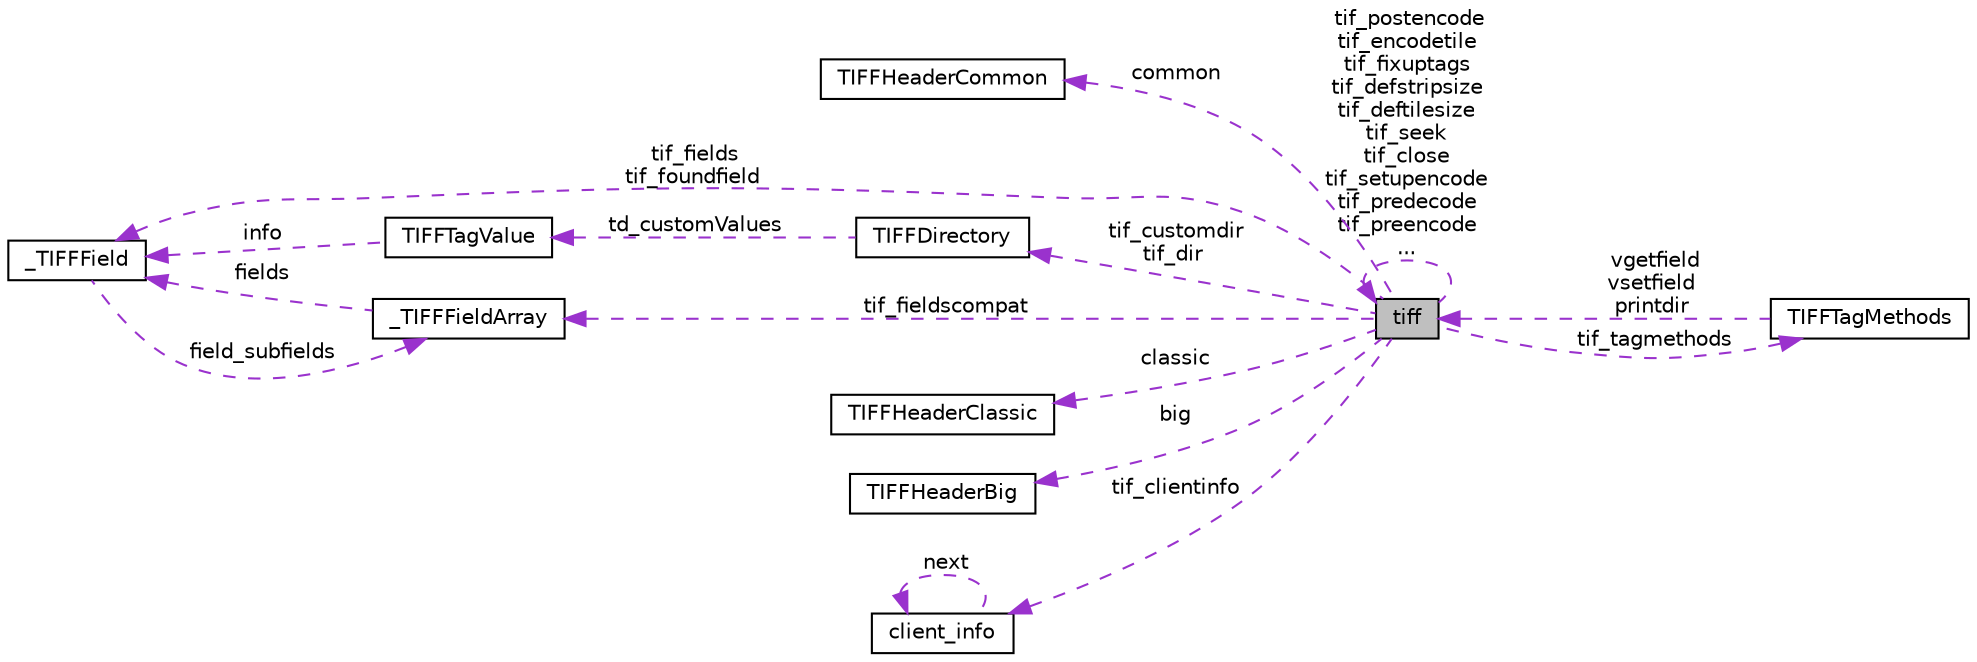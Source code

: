digraph "tiff"
{
  edge [fontname="Helvetica",fontsize="10",labelfontname="Helvetica",labelfontsize="10"];
  node [fontname="Helvetica",fontsize="10",shape=record];
  rankdir="LR";
  Node1 [label="tiff",height=0.2,width=0.4,color="black", fillcolor="grey75", style="filled", fontcolor="black"];
  Node2 -> Node1 [dir="back",color="darkorchid3",fontsize="10",style="dashed",label=" common" ,fontname="Helvetica"];
  Node2 [label="TIFFHeaderCommon",height=0.2,width=0.4,color="black", fillcolor="white", style="filled",URL="$struct_t_i_f_f_header_common.html"];
  Node3 -> Node1 [dir="back",color="darkorchid3",fontsize="10",style="dashed",label=" tif_customdir\ntif_dir" ,fontname="Helvetica"];
  Node3 [label="TIFFDirectory",height=0.2,width=0.4,color="black", fillcolor="white", style="filled",URL="$struct_t_i_f_f_directory.html"];
  Node4 -> Node3 [dir="back",color="darkorchid3",fontsize="10",style="dashed",label=" td_customValues" ,fontname="Helvetica"];
  Node4 [label="TIFFTagValue",height=0.2,width=0.4,color="black", fillcolor="white", style="filled",URL="$struct_t_i_f_f_tag_value.html"];
  Node5 -> Node4 [dir="back",color="darkorchid3",fontsize="10",style="dashed",label=" info" ,fontname="Helvetica"];
  Node5 [label="_TIFFField",height=0.2,width=0.4,color="black", fillcolor="white", style="filled",URL="$struct___t_i_f_f_field.html"];
  Node6 -> Node5 [dir="back",color="darkorchid3",fontsize="10",style="dashed",label=" field_subfields" ,fontname="Helvetica"];
  Node6 [label="_TIFFFieldArray",height=0.2,width=0.4,color="black", fillcolor="white", style="filled",URL="$struct___t_i_f_f_field_array.html"];
  Node5 -> Node6 [dir="back",color="darkorchid3",fontsize="10",style="dashed",label=" fields" ,fontname="Helvetica"];
  Node7 -> Node1 [dir="back",color="darkorchid3",fontsize="10",style="dashed",label=" classic" ,fontname="Helvetica"];
  Node7 [label="TIFFHeaderClassic",height=0.2,width=0.4,color="black", fillcolor="white", style="filled",URL="$struct_t_i_f_f_header_classic.html"];
  Node1 -> Node1 [dir="back",color="darkorchid3",fontsize="10",style="dashed",label=" tif_postencode\ntif_encodetile\ntif_fixuptags\ntif_defstripsize\ntif_deftilesize\ntif_seek\ntif_close\ntif_setupencode\ntif_predecode\ntif_preencode\n..." ,fontname="Helvetica"];
  Node5 -> Node1 [dir="back",color="darkorchid3",fontsize="10",style="dashed",label=" tif_fields\ntif_foundfield" ,fontname="Helvetica"];
  Node6 -> Node1 [dir="back",color="darkorchid3",fontsize="10",style="dashed",label=" tif_fieldscompat" ,fontname="Helvetica"];
  Node8 -> Node1 [dir="back",color="darkorchid3",fontsize="10",style="dashed",label=" big" ,fontname="Helvetica"];
  Node8 [label="TIFFHeaderBig",height=0.2,width=0.4,color="black", fillcolor="white", style="filled",URL="$struct_t_i_f_f_header_big.html"];
  Node9 -> Node1 [dir="back",color="darkorchid3",fontsize="10",style="dashed",label=" tif_clientinfo" ,fontname="Helvetica"];
  Node9 [label="client_info",height=0.2,width=0.4,color="black", fillcolor="white", style="filled",URL="$structclient__info.html"];
  Node9 -> Node9 [dir="back",color="darkorchid3",fontsize="10",style="dashed",label=" next" ,fontname="Helvetica"];
  Node10 -> Node1 [dir="back",color="darkorchid3",fontsize="10",style="dashed",label=" tif_tagmethods" ,fontname="Helvetica"];
  Node10 [label="TIFFTagMethods",height=0.2,width=0.4,color="black", fillcolor="white", style="filled",URL="$struct_t_i_f_f_tag_methods.html"];
  Node1 -> Node10 [dir="back",color="darkorchid3",fontsize="10",style="dashed",label=" vgetfield\nvsetfield\nprintdir" ,fontname="Helvetica"];
}
